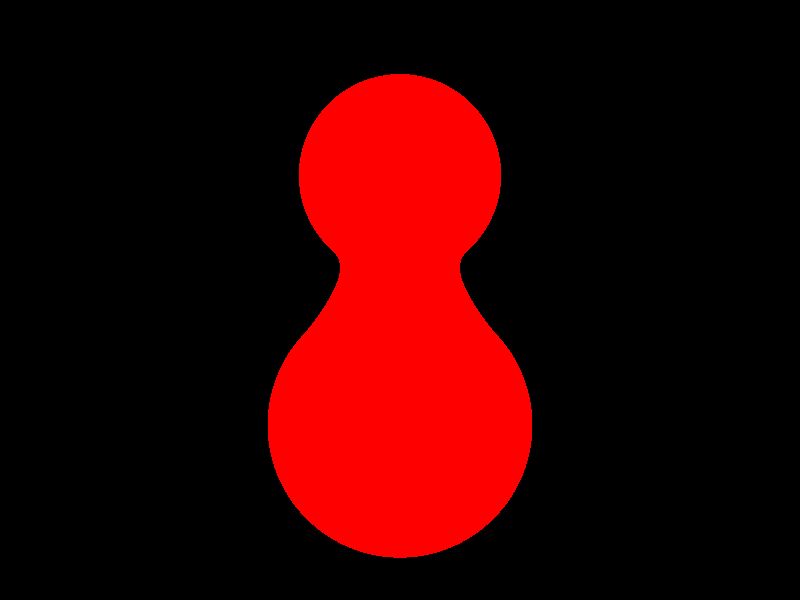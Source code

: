 #include "colors.inc"
camera{
 location <0,0,-12>
 look_at <0,0,0>
 angle 30
}
light_source{ <8,0,-15> color White}
light_source{ <-8,0,-15> color White}

blob{
 threshold 0.5
 sphere{<0,1,0>,1.5,1}
 sphere{<0,-1,0>,1.5,2}    
 pigment{color Red}
}